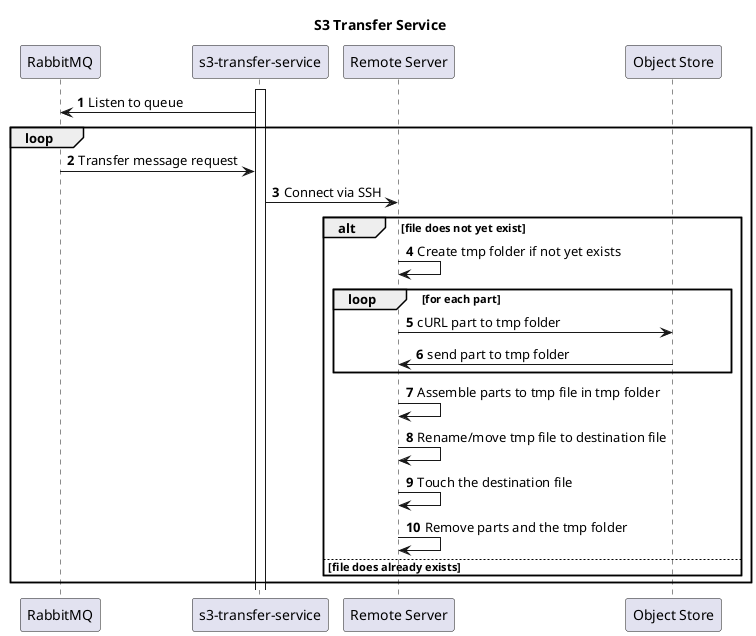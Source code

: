 @startuml s3-transfer-service

autonumber

title S3 Transfer Service

participant rabbit as "RabbitMQ"
participant sts as "s3-transfer-service"
participant tra as "Remote Server"
participant os as "Object Store"

activate sts
sts -> rabbit: Listen to queue
loop
    rabbit -> sts: Transfer message request
    sts -> tra: Connect via SSH
    alt file does not yet exist
        tra -> tra: Create tmp folder if not yet exists
        loop for each part
	    tra -> os: cURL part to tmp folder
	    os -> tra: send part to tmp folder
        end
        tra -> tra: Assemble parts to tmp file in tmp folder
        tra -> tra: Rename/move tmp file to destination file
        tra -> tra: Touch the destination file
        tra -> tra: Remove parts and the tmp folder
    else file does already exists
    end
end

@enduml
